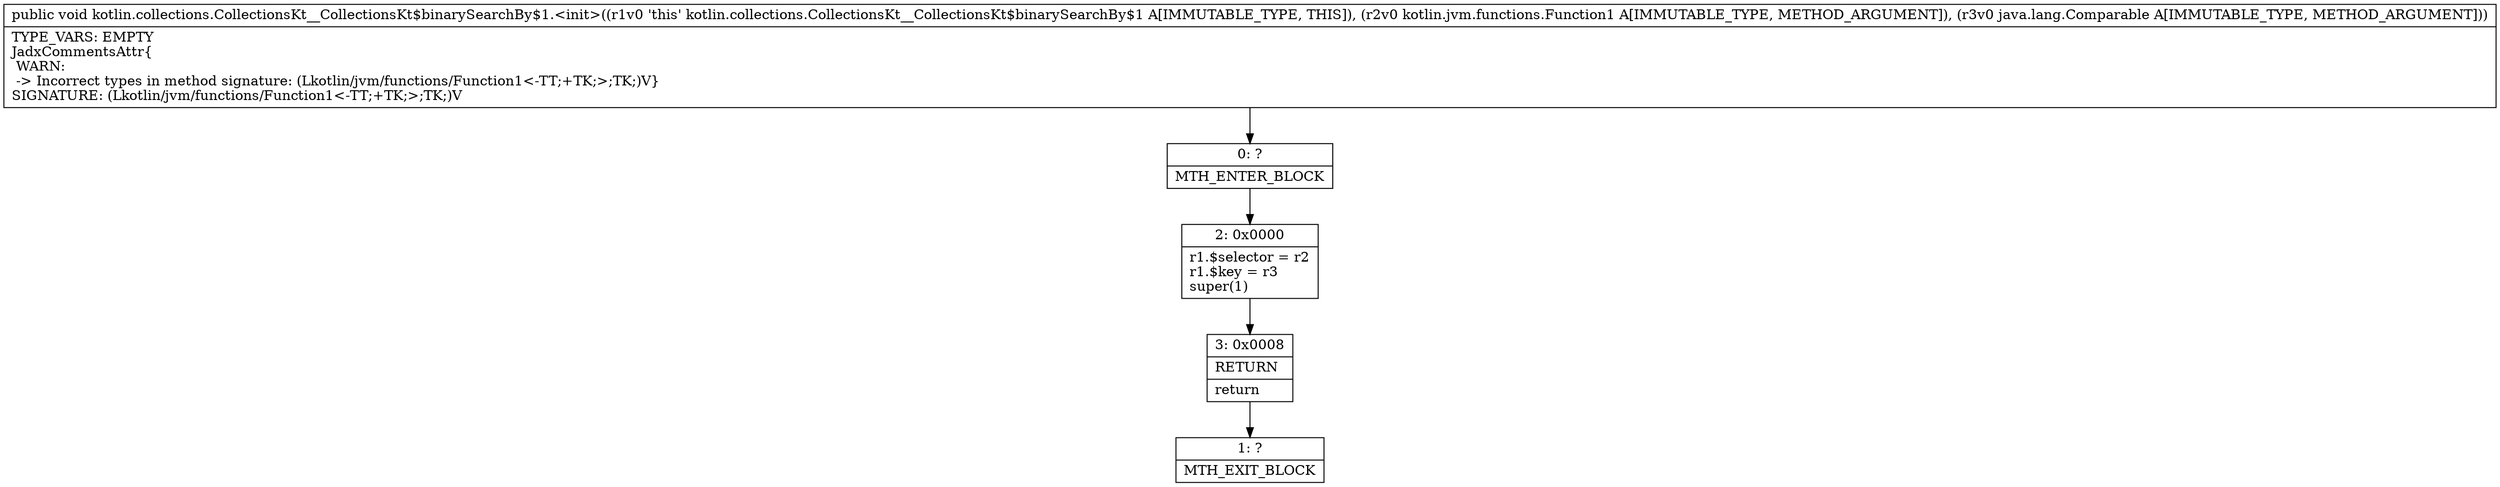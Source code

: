 digraph "CFG forkotlin.collections.CollectionsKt__CollectionsKt$binarySearchBy$1.\<init\>(Lkotlin\/jvm\/functions\/Function1;Ljava\/lang\/Comparable;)V" {
Node_0 [shape=record,label="{0\:\ ?|MTH_ENTER_BLOCK\l}"];
Node_2 [shape=record,label="{2\:\ 0x0000|r1.$selector = r2\lr1.$key = r3\lsuper(1)\l}"];
Node_3 [shape=record,label="{3\:\ 0x0008|RETURN\l|return\l}"];
Node_1 [shape=record,label="{1\:\ ?|MTH_EXIT_BLOCK\l}"];
MethodNode[shape=record,label="{public void kotlin.collections.CollectionsKt__CollectionsKt$binarySearchBy$1.\<init\>((r1v0 'this' kotlin.collections.CollectionsKt__CollectionsKt$binarySearchBy$1 A[IMMUTABLE_TYPE, THIS]), (r2v0 kotlin.jvm.functions.Function1 A[IMMUTABLE_TYPE, METHOD_ARGUMENT]), (r3v0 java.lang.Comparable A[IMMUTABLE_TYPE, METHOD_ARGUMENT]))  | TYPE_VARS: EMPTY\lJadxCommentsAttr\{\l WARN: \l \-\> Incorrect types in method signature: (Lkotlin\/jvm\/functions\/Function1\<\-TT;+TK;\>;TK;)V\}\lSIGNATURE: (Lkotlin\/jvm\/functions\/Function1\<\-TT;+TK;\>;TK;)V\l}"];
MethodNode -> Node_0;Node_0 -> Node_2;
Node_2 -> Node_3;
Node_3 -> Node_1;
}

